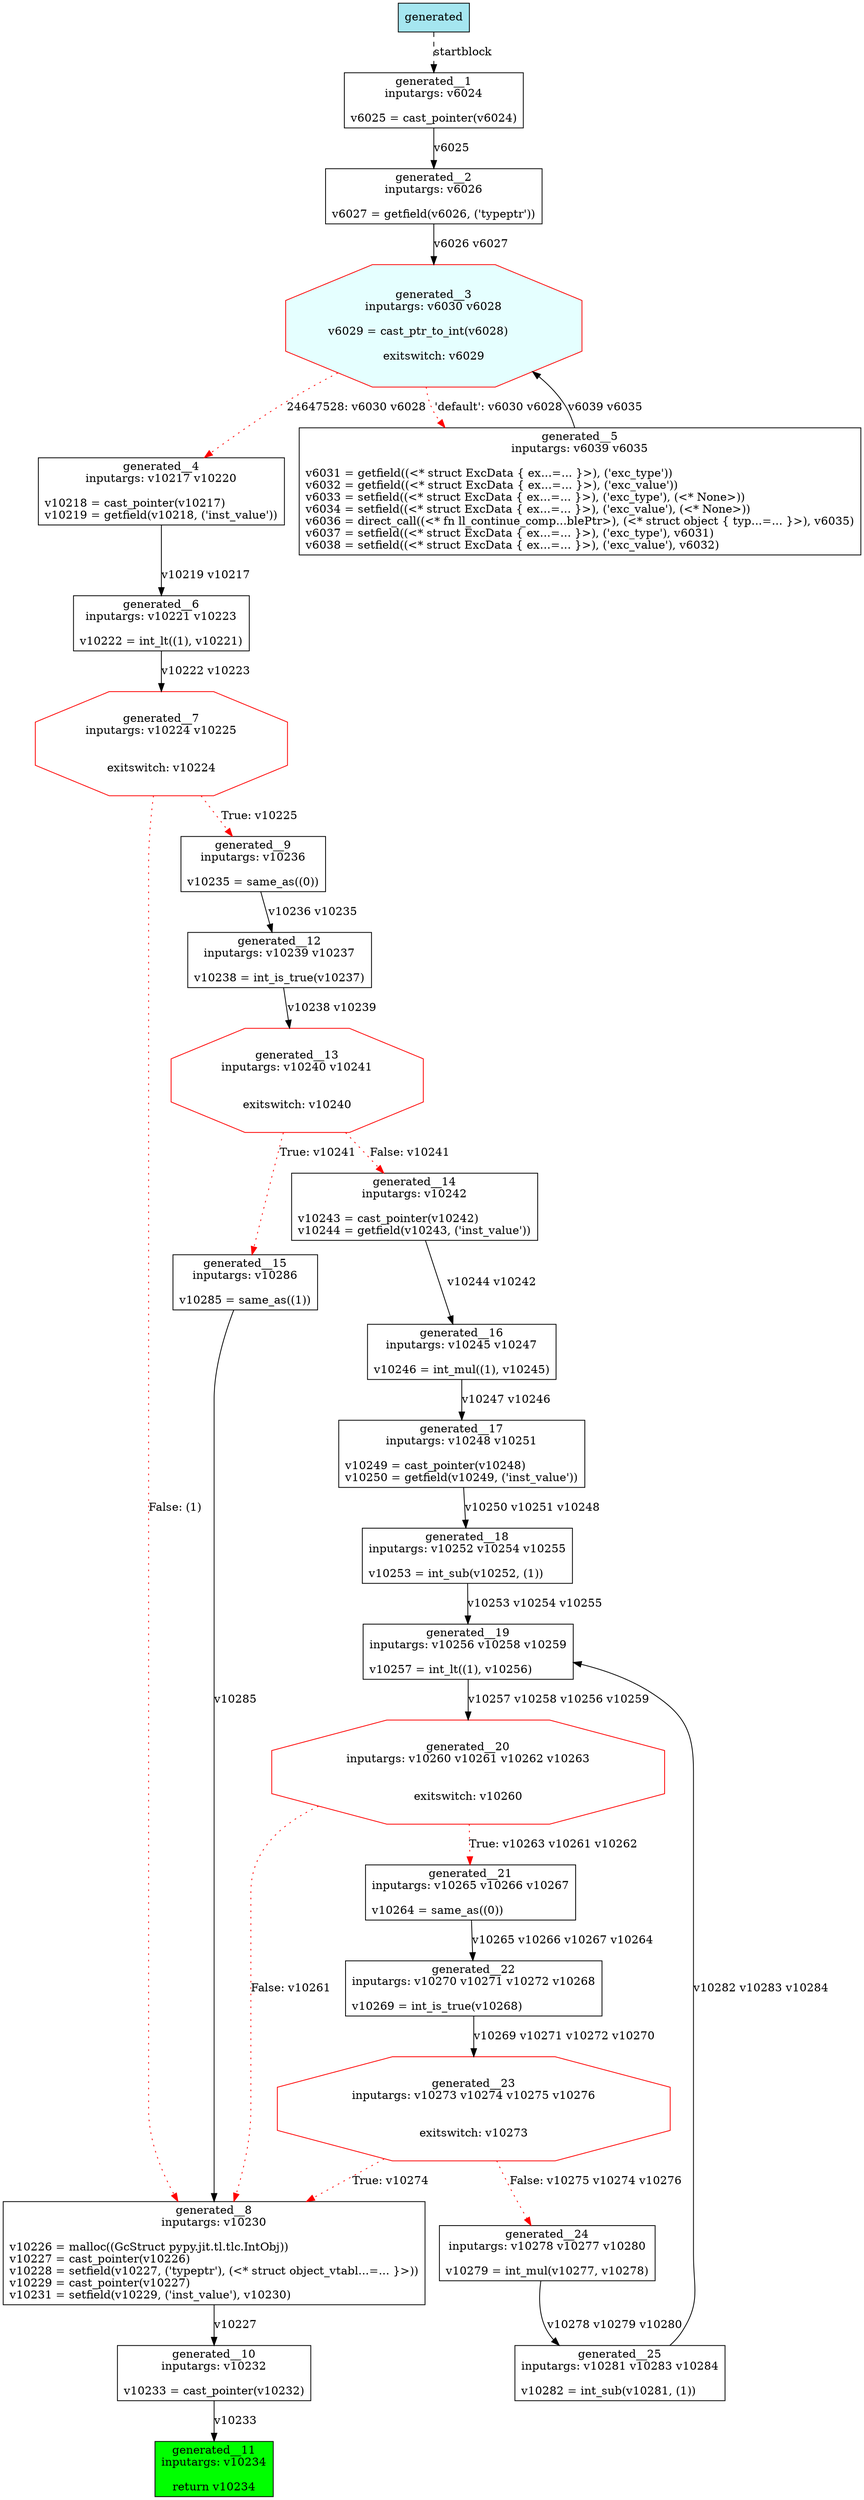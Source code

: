 digraph _generated__graph {
subgraph _generated__ {
_generated__ [shape="box", label="generated", color="black", fillcolor="#a5e6f0", style="filled", width="0.75"];
edge [label="startblock", style="dashed", color="black", dir="forward", weight="5"];
_generated__ -> _generated____1
_generated____1 [shape="box", label="generated__1\ninputargs: v6024\n\nv6025 = cast_pointer(v6024)\l", color="black", fillcolor="white", style="filled", width="0.75"];
edge [label="v6025", style="solid", color="black", dir="forward", weight="5"];
_generated____1 -> _generated____2
_generated____2 [shape="box", label="generated__2\ninputargs: v6026\n\nv6027 = getfield(v6026, ('typeptr'))\l", color="black", fillcolor="white", style="filled", width="0.75"];
edge [label="v6026 v6027", style="solid", color="black", dir="forward", weight="5"];
_generated____2 -> _generated____3
_generated____3 [shape="octagon", label="generated__3\ninputargs: v6030 v6028\n\nv6029 = cast_ptr_to_int(v6028)\l\lexitswitch: v6029", color="red", fillcolor="#e5ffff", style="filled", width="0.75"];
edge [label="24647528: v6030 v6028", style="dotted", color="red", dir="forward", weight="5"];
_generated____3 -> _generated____4
edge [label="'default': v6030 v6028", style="dotted", color="red", dir="forward", weight="5"];
_generated____3 -> _generated____5
_generated____4 [shape="box", label="generated__4\ninputargs: v10217 v10220\n\nv10218 = cast_pointer(v10217)\lv10219 = getfield(v10218, ('inst_value'))\l", color="black", fillcolor="white", style="filled", width="0.75"];
edge [label="v10219 v10217", style="solid", color="black", dir="forward", weight="5"];
_generated____4 -> _generated____6
_generated____6 [shape="box", label="generated__6\ninputargs: v10221 v10223\n\nv10222 = int_lt((1), v10221)\l", color="black", fillcolor="white", style="filled", width="0.75"];
edge [label="v10222 v10223", style="solid", color="black", dir="forward", weight="5"];
_generated____6 -> _generated____7
_generated____7 [shape="octagon", label="generated__7\ninputargs: v10224 v10225\n\n\lexitswitch: v10224", color="red", fillcolor="white", style="filled", width="0.75"];
edge [label="False: (1)", style="dotted", color="red", dir="forward", weight="5"];
_generated____7 -> _generated____8
edge [label="True: v10225", style="dotted", color="red", dir="forward", weight="5"];
_generated____7 -> _generated____9
_generated____8 [shape="box", label="generated__8\ninputargs: v10230\n\nv10226 = malloc((GcStruct pypy.jit.tl.tlc.IntObj))\lv10227 = cast_pointer(v10226)\lv10228 = setfield(v10227, ('typeptr'), (<* struct object_vtabl...=... }>))\lv10229 = cast_pointer(v10227)\lv10231 = setfield(v10229, ('inst_value'), v10230)\l", color="black", fillcolor="white", style="filled", width="0.75"];
edge [label="v10227", style="solid", color="black", dir="forward", weight="5"];
_generated____8 -> _generated____10
_generated____10 [shape="box", label="generated__10\ninputargs: v10232\n\nv10233 = cast_pointer(v10232)\l", color="black", fillcolor="white", style="filled", width="0.75"];
edge [label="v10233", style="solid", color="black", dir="forward", weight="5"];
_generated____10 -> _generated____11
_generated____11 [shape="box", label="generated__11\ninputargs: v10234\n\nreturn v10234", color="black", fillcolor="green", style="filled", width="0.75"];
_generated____9 [shape="box", label="generated__9\ninputargs: v10236\n\nv10235 = same_as((0))\l", color="black", fillcolor="white", style="filled", width="0.75"];
edge [label="v10236 v10235", style="solid", color="black", dir="forward", weight="5"];
_generated____9 -> _generated____12
_generated____12 [shape="box", label="generated__12\ninputargs: v10239 v10237\n\nv10238 = int_is_true(v10237)\l", color="black", fillcolor="white", style="filled", width="0.75"];
edge [label="v10238 v10239", style="solid", color="black", dir="forward", weight="5"];
_generated____12 -> _generated____13
_generated____13 [shape="octagon", label="generated__13\ninputargs: v10240 v10241\n\n\lexitswitch: v10240", color="red", fillcolor="white", style="filled", width="0.75"];
edge [label="False: v10241", style="dotted", color="red", dir="forward", weight="5"];
_generated____13 -> _generated____14
edge [label="True: v10241", style="dotted", color="red", dir="forward", weight="5"];
_generated____13 -> _generated____15
_generated____14 [shape="box", label="generated__14\ninputargs: v10242\n\nv10243 = cast_pointer(v10242)\lv10244 = getfield(v10243, ('inst_value'))\l", color="black", fillcolor="white", style="filled", width="0.75"];
edge [label="v10244 v10242", style="solid", color="black", dir="forward", weight="5"];
_generated____14 -> _generated____16
_generated____16 [shape="box", label="generated__16\ninputargs: v10245 v10247\n\nv10246 = int_mul((1), v10245)\l", color="black", fillcolor="white", style="filled", width="0.75"];
edge [label="v10247 v10246", style="solid", color="black", dir="forward", weight="5"];
_generated____16 -> _generated____17
_generated____17 [shape="box", label="generated__17\ninputargs: v10248 v10251\n\nv10249 = cast_pointer(v10248)\lv10250 = getfield(v10249, ('inst_value'))\l", color="black", fillcolor="white", style="filled", width="0.75"];
edge [label="v10250 v10251 v10248", style="solid", color="black", dir="forward", weight="5"];
_generated____17 -> _generated____18
_generated____18 [shape="box", label="generated__18\ninputargs: v10252 v10254 v10255\n\nv10253 = int_sub(v10252, (1))\l", color="black", fillcolor="white", style="filled", width="0.75"];
edge [label="v10253 v10254 v10255", style="solid", color="black", dir="forward", weight="5"];
_generated____18 -> _generated____19
_generated____19 [shape="box", label="generated__19\ninputargs: v10256 v10258 v10259\n\nv10257 = int_lt((1), v10256)\l", color="black", fillcolor="white", style="filled", width="0.75"];
edge [label="v10257 v10258 v10256 v10259", style="solid", color="black", dir="forward", weight="5"];
_generated____19 -> _generated____20
_generated____20 [shape="octagon", label="generated__20\ninputargs: v10260 v10261 v10262 v10263\n\n\lexitswitch: v10260", color="red", fillcolor="white", style="filled", width="0.75"];
edge [label="False: v10261", style="dotted", color="red", dir="forward", weight="5"];
_generated____20 -> _generated____8
edge [label="True: v10263 v10261 v10262", style="dotted", color="red", dir="forward", weight="5"];
_generated____20 -> _generated____21
_generated____21 [shape="box", label="generated__21\ninputargs: v10265 v10266 v10267\n\nv10264 = same_as((0))\l", color="black", fillcolor="white", style="filled", width="0.75"];
edge [label="v10265 v10266 v10267 v10264", style="solid", color="black", dir="forward", weight="5"];
_generated____21 -> _generated____22
_generated____22 [shape="box", label="generated__22\ninputargs: v10270 v10271 v10272 v10268\n\nv10269 = int_is_true(v10268)\l", color="black", fillcolor="white", style="filled", width="0.75"];
edge [label="v10269 v10271 v10272 v10270", style="solid", color="black", dir="forward", weight="5"];
_generated____22 -> _generated____23
_generated____23 [shape="octagon", label="generated__23\ninputargs: v10273 v10274 v10275 v10276\n\n\lexitswitch: v10273", color="red", fillcolor="white", style="filled", width="0.75"];
edge [label="False: v10275 v10274 v10276", style="dotted", color="red", dir="forward", weight="5"];
_generated____23 -> _generated____24
edge [label="True: v10274", style="dotted", color="red", dir="forward", weight="5"];
_generated____23 -> _generated____8
_generated____24 [shape="box", label="generated__24\ninputargs: v10278 v10277 v10280\n\nv10279 = int_mul(v10277, v10278)\l", color="black", fillcolor="white", style="filled", width="0.75"];
edge [label="v10278 v10279 v10280", style="solid", color="black", dir="forward", weight="5"];
_generated____24 -> _generated____25
_generated____25 [shape="box", label="generated__25\ninputargs: v10281 v10283 v10284\n\nv10282 = int_sub(v10281, (1))\l", color="black", fillcolor="white", style="filled", width="0.75"];
edge [label="v10282 v10283 v10284", style="solid", color="black", dir="forward", weight="5"];
_generated____25 -> _generated____19
_generated____15 [shape="box", label="generated__15\ninputargs: v10286\n\nv10285 = same_as((1))\l", color="black", fillcolor="white", style="filled", width="0.75"];
edge [label="v10285", style="solid", color="black", dir="forward", weight="5"];
_generated____15 -> _generated____8
_generated____5 [shape="box", label="generated__5\ninputargs: v6039 v6035\n\nv6031 = getfield((<* struct ExcData { ex...=... }>), ('exc_type'))\lv6032 = getfield((<* struct ExcData { ex...=... }>), ('exc_value'))\lv6033 = setfield((<* struct ExcData { ex...=... }>), ('exc_type'), (<* None>))\lv6034 = setfield((<* struct ExcData { ex...=... }>), ('exc_value'), (<* None>))\lv6036 = direct_call((<* fn ll_continue_comp...blePtr>), (<* struct object { typ...=... }>), v6035)\lv6037 = setfield((<* struct ExcData { ex...=... }>), ('exc_type'), v6031)\lv6038 = setfield((<* struct ExcData { ex...=... }>), ('exc_value'), v6032)\l", color="black", fillcolor="white", style="filled", width="0.75"];
edge [label="v6039 v6035", style="solid", color="black", dir="forward", weight="5"];
_generated____5 -> _generated____3
}
}